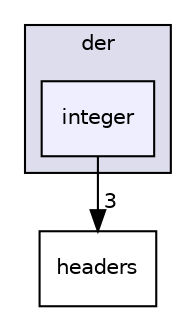 digraph "M:/Office/!Doutorado/0. RepositorioSVN/HAMSTER_Prototype/branches/JINT2018/include/libtomcrypt-develop/src/pk/asn1/der/integer" {
  compound=true
  node [ fontsize="10", fontname="Helvetica"];
  edge [ labelfontsize="10", labelfontname="Helvetica"];
  subgraph clusterdir_05ca1756a21cb1b95ef1a81c5191d596 {
    graph [ bgcolor="#ddddee", pencolor="black", label="der" fontname="Helvetica", fontsize="10", URL="dir_05ca1756a21cb1b95ef1a81c5191d596.html"]
  dir_16b30b943dcd10d9005faec23db3874a [shape=box, label="integer", style="filled", fillcolor="#eeeeff", pencolor="black", URL="dir_16b30b943dcd10d9005faec23db3874a.html"];
  }
  dir_a0acb8384b4122a9c7afcf2489cf4036 [shape=box label="headers" URL="dir_a0acb8384b4122a9c7afcf2489cf4036.html"];
  dir_16b30b943dcd10d9005faec23db3874a->dir_a0acb8384b4122a9c7afcf2489cf4036 [headlabel="3", labeldistance=1.5 headhref="dir_000068_000026.html"];
}
